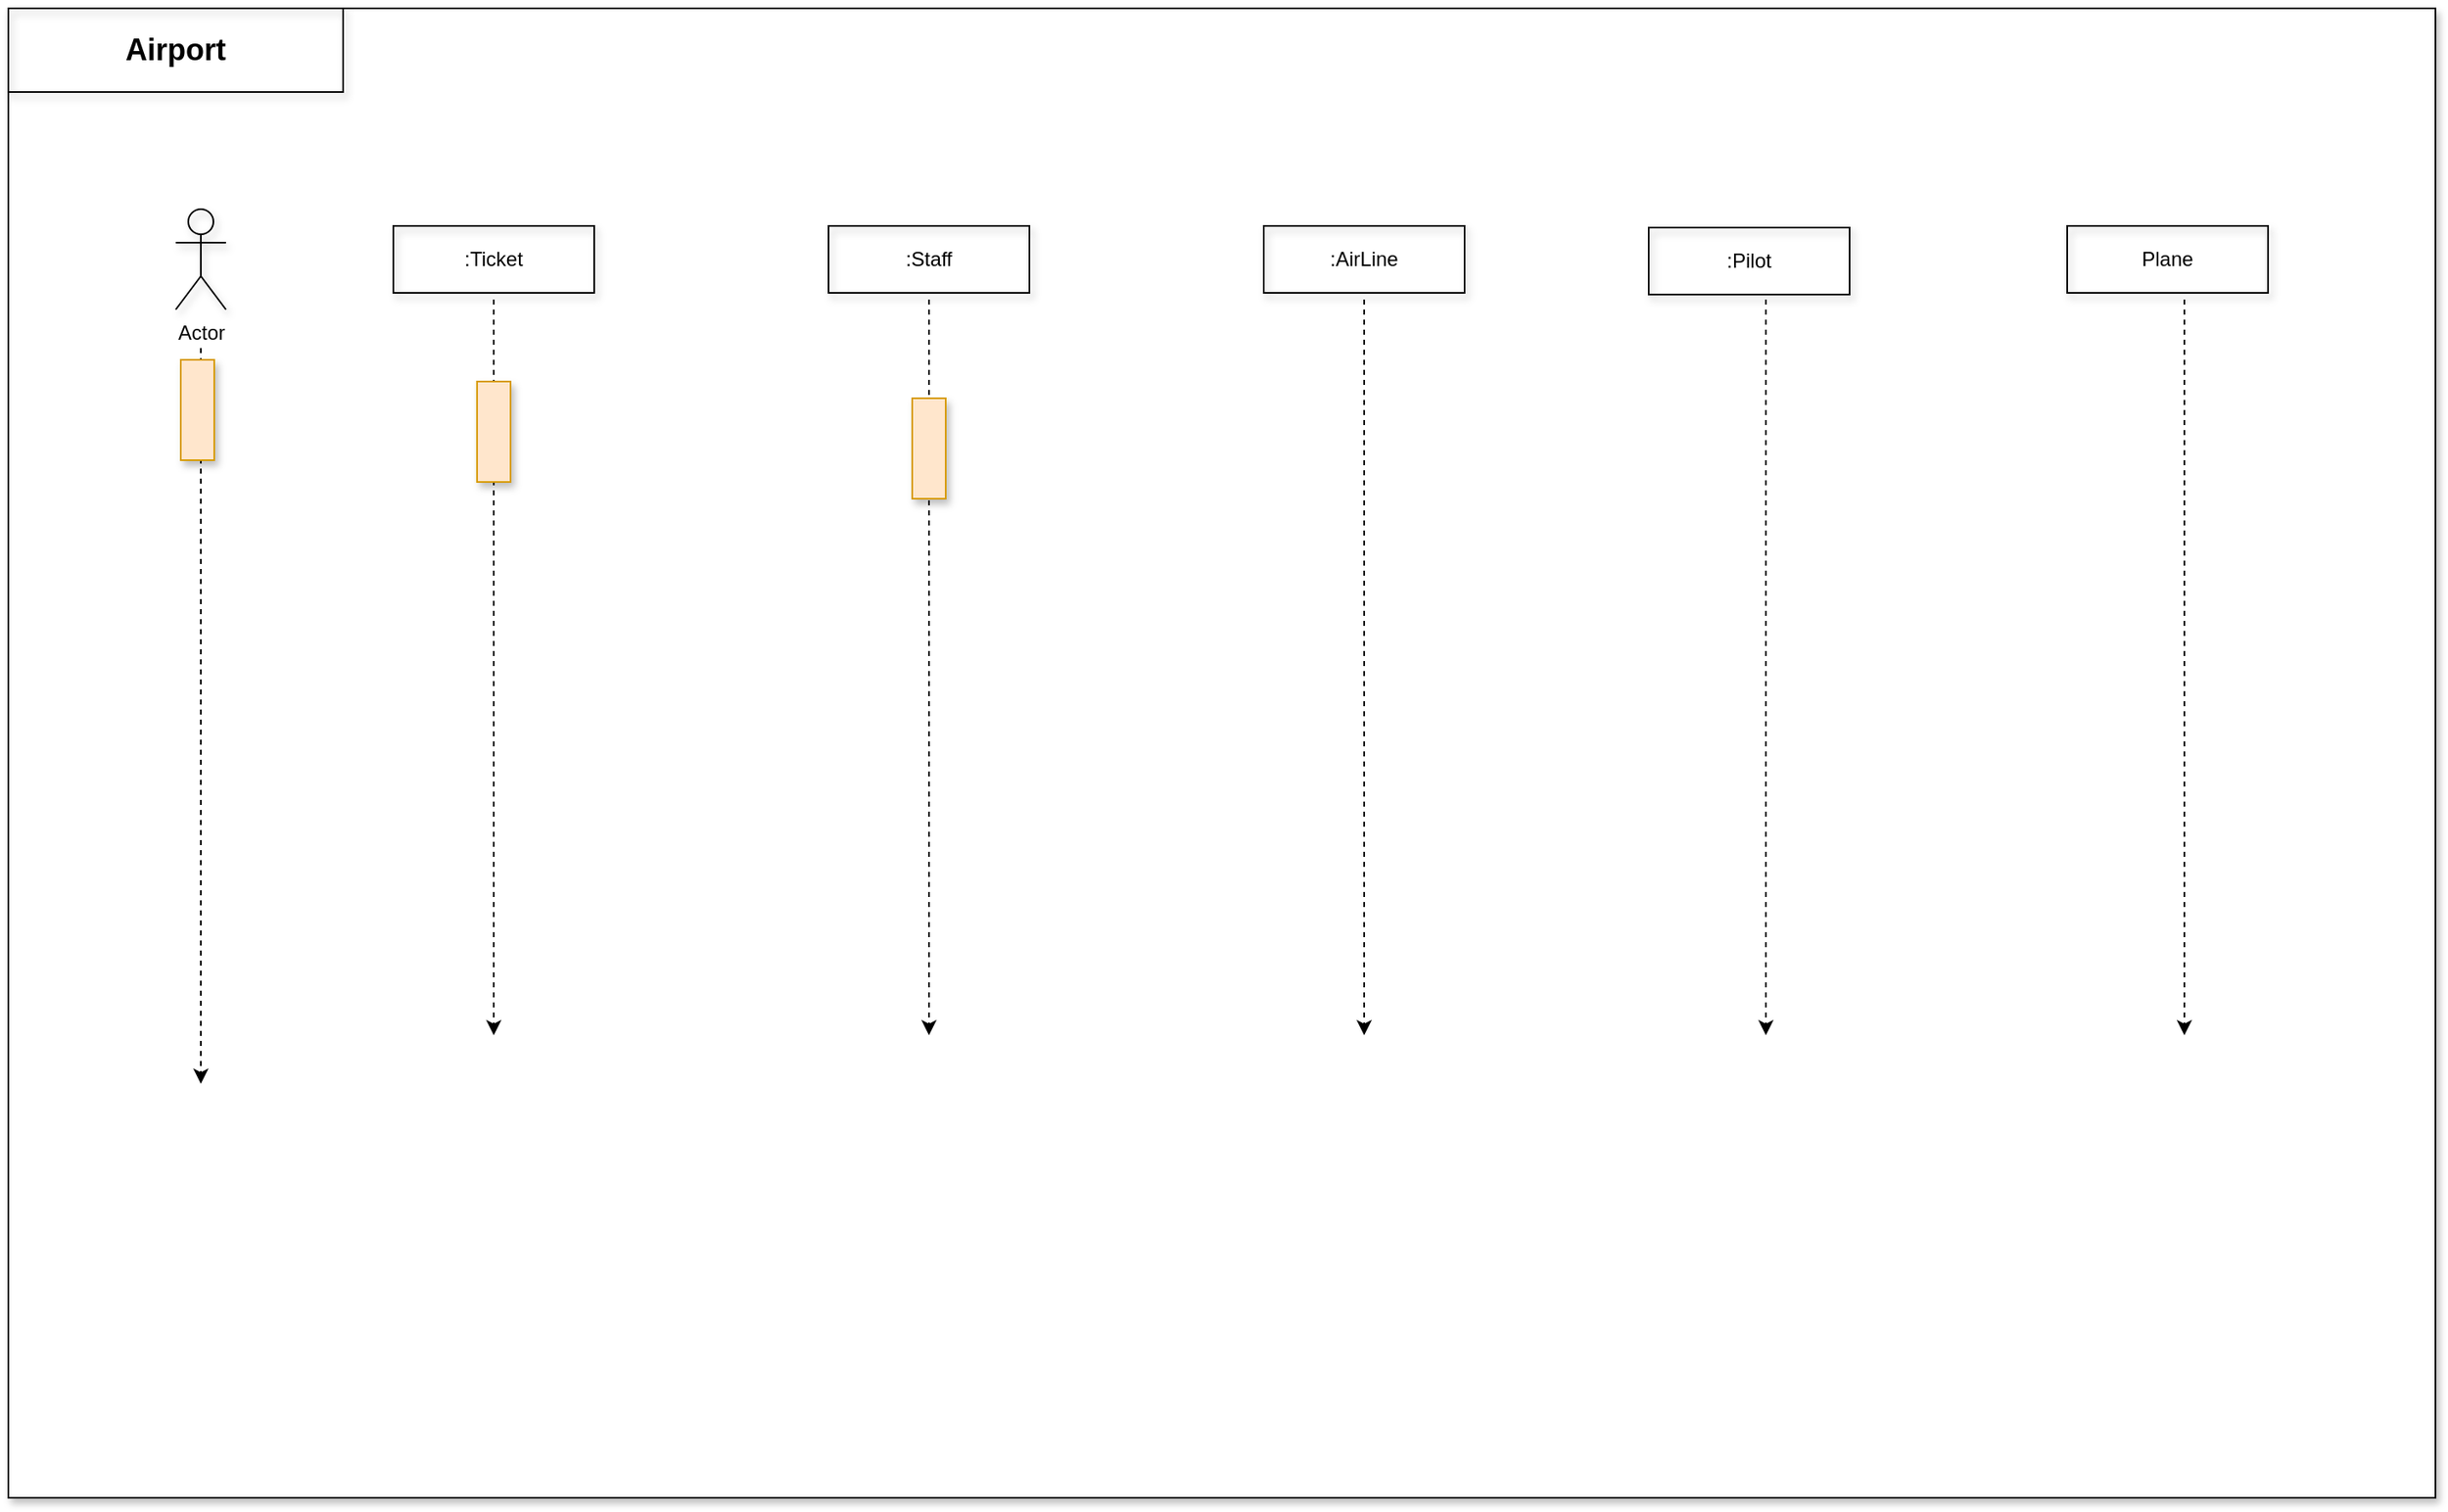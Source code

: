 <mxfile version="15.8.4" type="device"><diagram id="kgpKYQtTHZ0yAKxKKP6v" name="Page-1"><mxGraphModel dx="1554" dy="875" grid="1" gridSize="10" guides="1" tooltips="1" connect="1" arrows="1" fold="1" page="0" pageScale="1" pageWidth="850" pageHeight="1100" background="#ffffff" math="0" shadow="0"><root><mxCell id="0"/><mxCell id="1" parent="0"/><mxCell id="DJE-N1X-Tew-oKMXoLCD-2" value="" style="whiteSpace=wrap;html=1;glass=0;shadow=1;rounded=0;" vertex="1" parent="1"><mxGeometry x="-450" y="-220" width="1450" height="890" as="geometry"/></mxCell><mxCell id="DJE-N1X-Tew-oKMXoLCD-3" value="&lt;h2&gt;Airport&lt;/h2&gt;" style="whiteSpace=wrap;html=1;shadow=1;glass=0;fillColor=none;gradientColor=none;rounded=0;" vertex="1" parent="1"><mxGeometry x="-450" y="-220" width="200" height="50" as="geometry"/></mxCell><mxCell id="DJE-N1X-Tew-oKMXoLCD-15" value="Actor" style="shape=umlActor;verticalLabelPosition=bottom;verticalAlign=top;html=1;outlineConnect=0;shadow=1;glass=0;fillColor=none;gradientColor=none;rounded=0;" vertex="1" parent="1"><mxGeometry x="-350" y="-100" width="30" height="60" as="geometry"/></mxCell><mxCell id="DJE-N1X-Tew-oKMXoLCD-24" style="edgeStyle=orthogonalEdgeStyle;orthogonalLoop=1;jettySize=auto;html=1;exitX=0.5;exitY=1;exitDx=0;exitDy=0;entryX=0.2;entryY=0.685;entryDx=0;entryDy=0;entryPerimeter=0;dashed=1;rounded=0;" edge="1" parent="1"><mxGeometry relative="1" as="geometry"><mxPoint x="-160" y="-46" as="sourcePoint"/><mxPoint x="-160" y="393.65" as="targetPoint"/></mxGeometry></mxCell><mxCell id="DJE-N1X-Tew-oKMXoLCD-16" value=":Ticket" style="whiteSpace=wrap;html=1;shadow=1;glass=0;fillColor=none;gradientColor=none;rounded=0;" vertex="1" parent="1"><mxGeometry x="-220" y="-90" width="120" height="40" as="geometry"/></mxCell><mxCell id="DJE-N1X-Tew-oKMXoLCD-18" value=":AirLine" style="whiteSpace=wrap;html=1;shadow=1;glass=0;fillColor=none;gradientColor=none;rounded=0;" vertex="1" parent="1"><mxGeometry x="300" y="-90" width="120" height="40" as="geometry"/></mxCell><mxCell id="DJE-N1X-Tew-oKMXoLCD-19" value=":Pilot" style="whiteSpace=wrap;html=1;shadow=1;glass=0;fillColor=none;gradientColor=none;rounded=0;" vertex="1" parent="1"><mxGeometry x="530" y="-89" width="120" height="40" as="geometry"/></mxCell><mxCell id="DJE-N1X-Tew-oKMXoLCD-20" value="Plane" style="whiteSpace=wrap;html=1;shadow=1;glass=0;fillColor=none;gradientColor=none;rounded=0;" vertex="1" parent="1"><mxGeometry x="780" y="-90" width="120" height="40" as="geometry"/></mxCell><mxCell id="DJE-N1X-Tew-oKMXoLCD-25" style="edgeStyle=orthogonalEdgeStyle;orthogonalLoop=1;jettySize=auto;html=1;exitX=0.5;exitY=1;exitDx=0;exitDy=0;entryX=0.2;entryY=0.685;entryDx=0;entryDy=0;entryPerimeter=0;dashed=1;rounded=0;" edge="1" parent="1"><mxGeometry relative="1" as="geometry"><mxPoint x="360" y="-46" as="sourcePoint"/><mxPoint x="360" y="393.65" as="targetPoint"/></mxGeometry></mxCell><mxCell id="DJE-N1X-Tew-oKMXoLCD-26" style="edgeStyle=orthogonalEdgeStyle;orthogonalLoop=1;jettySize=auto;html=1;exitX=0.5;exitY=1;exitDx=0;exitDy=0;entryX=0.2;entryY=0.685;entryDx=0;entryDy=0;entryPerimeter=0;dashed=1;rounded=0;" edge="1" parent="1"><mxGeometry relative="1" as="geometry"><mxPoint x="600" y="-46" as="sourcePoint"/><mxPoint x="600" y="393.65" as="targetPoint"/></mxGeometry></mxCell><mxCell id="DJE-N1X-Tew-oKMXoLCD-27" style="edgeStyle=orthogonalEdgeStyle;orthogonalLoop=1;jettySize=auto;html=1;exitX=0.5;exitY=1;exitDx=0;exitDy=0;entryX=0.2;entryY=0.685;entryDx=0;entryDy=0;entryPerimeter=0;dashed=1;rounded=0;" edge="1" parent="1"><mxGeometry relative="1" as="geometry"><mxPoint x="850" y="-46" as="sourcePoint"/><mxPoint x="850" y="393.65" as="targetPoint"/></mxGeometry></mxCell><mxCell id="DJE-N1X-Tew-oKMXoLCD-29" value=":Staff" style="whiteSpace=wrap;html=1;shadow=1;glass=0;fillColor=none;gradientColor=none;rounded=0;" vertex="1" parent="1"><mxGeometry x="40" y="-90" width="120" height="40" as="geometry"/></mxCell><mxCell id="DJE-N1X-Tew-oKMXoLCD-30" style="edgeStyle=orthogonalEdgeStyle;orthogonalLoop=1;jettySize=auto;html=1;exitX=0.5;exitY=1;exitDx=0;exitDy=0;entryX=0.2;entryY=0.685;entryDx=0;entryDy=0;entryPerimeter=0;dashed=1;rounded=0;" edge="1" parent="1"><mxGeometry relative="1" as="geometry"><mxPoint x="100" y="-46" as="sourcePoint"/><mxPoint x="100" y="393.65" as="targetPoint"/></mxGeometry></mxCell><mxCell id="DJE-N1X-Tew-oKMXoLCD-31" value="" style="whiteSpace=wrap;html=1;shadow=1;glass=0;fillColor=#ffe6cc;strokeColor=#d79b00;rounded=0;" vertex="1" parent="1"><mxGeometry x="-170" y="3" width="20" height="60" as="geometry"/></mxCell><mxCell id="DJE-N1X-Tew-oKMXoLCD-32" style="edgeStyle=orthogonalEdgeStyle;orthogonalLoop=1;jettySize=auto;html=1;exitX=0.5;exitY=1;exitDx=0;exitDy=0;entryX=0.2;entryY=0.685;entryDx=0;entryDy=0;entryPerimeter=0;dashed=1;rounded=0;" edge="1" parent="1"><mxGeometry relative="1" as="geometry"><mxPoint x="-335" y="-17" as="sourcePoint"/><mxPoint x="-335" y="422.65" as="targetPoint"/></mxGeometry></mxCell><mxCell id="DJE-N1X-Tew-oKMXoLCD-37" value="" style="whiteSpace=wrap;html=1;shadow=1;glass=0;fillColor=#ffe6cc;strokeColor=#d79b00;rounded=0;" vertex="1" parent="1"><mxGeometry x="-347" y="-10" width="20" height="60" as="geometry"/></mxCell><mxCell id="DJE-N1X-Tew-oKMXoLCD-39" value="" style="whiteSpace=wrap;html=1;shadow=1;glass=0;fillColor=#ffe6cc;strokeColor=#d79b00;rounded=0;" vertex="1" parent="1"><mxGeometry x="90" y="13" width="20" height="60" as="geometry"/></mxCell></root></mxGraphModel></diagram></mxfile>